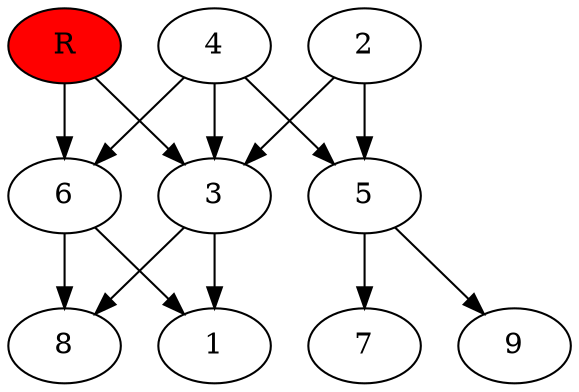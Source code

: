 digraph prb25103 {
	1
	2
	3
	4
	5
	6
	7
	8
	R [fillcolor="#ff0000" style=filled]
	2 -> 3
	2 -> 5
	3 -> 1
	3 -> 8
	4 -> 3
	4 -> 5
	4 -> 6
	5 -> 7
	5 -> 9
	6 -> 1
	6 -> 8
	R -> 3
	R -> 6
}
